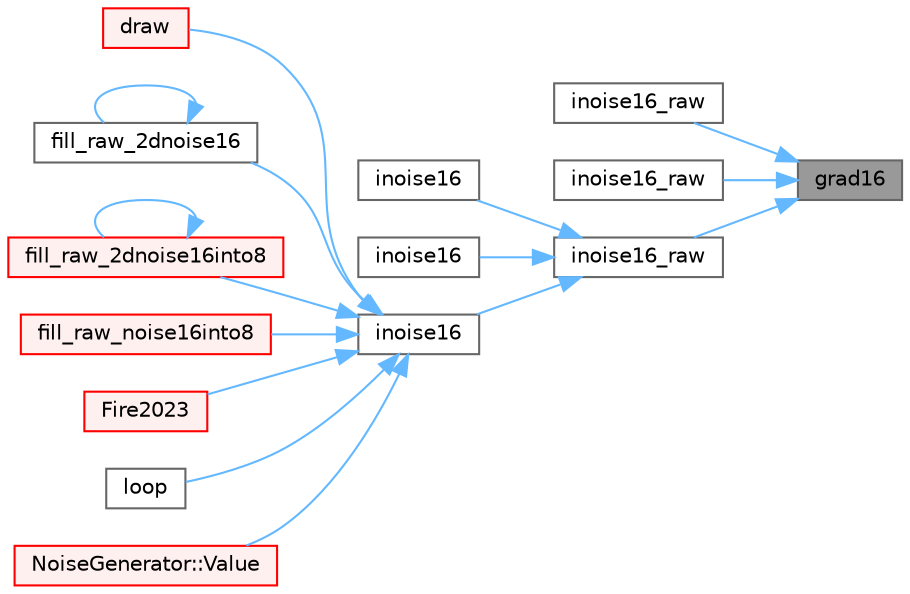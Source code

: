 digraph "grad16"
{
 // LATEX_PDF_SIZE
  bgcolor="transparent";
  edge [fontname=Helvetica,fontsize=10,labelfontname=Helvetica,labelfontsize=10];
  node [fontname=Helvetica,fontsize=10,shape=box,height=0.2,width=0.4];
  rankdir="RL";
  Node1 [id="Node000001",label="grad16",height=0.2,width=0.4,color="gray40", fillcolor="grey60", style="filled", fontcolor="black",tooltip=" "];
  Node1 -> Node2 [id="edge1_Node000001_Node000002",dir="back",color="steelblue1",style="solid",tooltip=" "];
  Node2 [id="Node000002",label="inoise16_raw",height=0.2,width=0.4,color="grey40", fillcolor="white", style="filled",URL="$d8/df9/group___noise_generation_gaee9489effd6415b16569307922fb12b9.html#gaee9489effd6415b16569307922fb12b9",tooltip="16-bit, fixed point implementation of Perlin's noise without scaling."];
  Node1 -> Node3 [id="edge2_Node000001_Node000003",dir="back",color="steelblue1",style="solid",tooltip=" "];
  Node3 [id="Node000003",label="inoise16_raw",height=0.2,width=0.4,color="grey40", fillcolor="white", style="filled",URL="$d8/df9/group___noise_generation_ga77c11f2f9fea19661e8eaa04cf9a4155.html#ga77c11f2f9fea19661e8eaa04cf9a4155",tooltip="16-bit, fixed point implementation of Perlin's noise without scaling."];
  Node1 -> Node4 [id="edge3_Node000001_Node000004",dir="back",color="steelblue1",style="solid",tooltip=" "];
  Node4 [id="Node000004",label="inoise16_raw",height=0.2,width=0.4,color="grey40", fillcolor="white", style="filled",URL="$d8/df9/group___noise_generation_ga810bdc406dcf8fd5b7add9041aa18abd.html#ga810bdc406dcf8fd5b7add9041aa18abd",tooltip="16-bit, fixed point implementation of Perlin's noise without scaling."];
  Node4 -> Node5 [id="edge4_Node000004_Node000005",dir="back",color="steelblue1",style="solid",tooltip=" "];
  Node5 [id="Node000005",label="inoise16",height=0.2,width=0.4,color="grey40", fillcolor="white", style="filled",URL="$d8/df9/group___noise_generation_ga34b2848203803e1c7a2de01d7dbcea63.html#ga34b2848203803e1c7a2de01d7dbcea63",tooltip="16-bit, fixed point implementation of Perlin's noise."];
  Node4 -> Node6 [id="edge5_Node000004_Node000006",dir="back",color="steelblue1",style="solid",tooltip=" "];
  Node6 [id="Node000006",label="inoise16",height=0.2,width=0.4,color="grey40", fillcolor="white", style="filled",URL="$d8/df9/group___noise_generation_gad5f2a2fa9858003b0d692d3700423f39.html#gad5f2a2fa9858003b0d692d3700423f39",tooltip="16-bit, fixed point implementation of Perlin's noise."];
  Node4 -> Node7 [id="edge6_Node000004_Node000007",dir="back",color="steelblue1",style="solid",tooltip=" "];
  Node7 [id="Node000007",label="inoise16",height=0.2,width=0.4,color="grey40", fillcolor="white", style="filled",URL="$d8/df9/group___noise_generation_ga94be5ce8402e6147209f94d6006e8f00.html#ga94be5ce8402e6147209f94d6006e8f00",tooltip="16-bit, fixed point implementation of Perlin's noise."];
  Node7 -> Node8 [id="edge7_Node000007_Node000008",dir="back",color="steelblue1",style="solid",tooltip=" "];
  Node8 [id="Node000008",label="draw",height=0.2,width=0.4,color="red", fillcolor="#FFF0F0", style="filled",URL="$d3/dac/_fx_noise_ring_8ino_a7a1cdb28d8d83f314435a3a1dc13f17f.html#a7a1cdb28d8d83f314435a3a1dc13f17f",tooltip=" "];
  Node7 -> Node10 [id="edge8_Node000007_Node000010",dir="back",color="steelblue1",style="solid",tooltip=" "];
  Node10 [id="Node000010",label="fill_raw_2dnoise16",height=0.2,width=0.4,color="grey40", fillcolor="white", style="filled",URL="$de/da4/group___noise_fill_ga8fdd92f7a3a96d6f131300cc79c933f6.html#ga8fdd92f7a3a96d6f131300cc79c933f6",tooltip="Fill a 2D 16-bit buffer with noise, using inoise16()"];
  Node10 -> Node10 [id="edge9_Node000010_Node000010",dir="back",color="steelblue1",style="solid",tooltip=" "];
  Node7 -> Node11 [id="edge10_Node000007_Node000011",dir="back",color="steelblue1",style="solid",tooltip=" "];
  Node11 [id="Node000011",label="fill_raw_2dnoise16into8",height=0.2,width=0.4,color="red", fillcolor="#FFF0F0", style="filled",URL="$de/da4/group___noise_fill_ga20a2ff725bc56666c206d54deb372586.html#ga20a2ff725bc56666c206d54deb372586",tooltip="Fill a 2D 8-bit buffer with noise, using inoise16()"];
  Node11 -> Node11 [id="edge11_Node000011_Node000011",dir="back",color="steelblue1",style="solid",tooltip=" "];
  Node7 -> Node15 [id="edge12_Node000007_Node000015",dir="back",color="steelblue1",style="solid",tooltip=" "];
  Node15 [id="Node000015",label="fill_raw_noise16into8",height=0.2,width=0.4,color="red", fillcolor="#FFF0F0", style="filled",URL="$de/da4/group___noise_fill_ga9db885e8cd887367fbf17e70f7d6b7fd.html#ga9db885e8cd887367fbf17e70f7d6b7fd",tooltip="Fill a 1D 8-bit buffer with noise, using inoise16()"];
  Node7 -> Node17 [id="edge13_Node000007_Node000017",dir="back",color="steelblue1",style="solid",tooltip=" "];
  Node17 [id="Node000017",label="Fire2023",height=0.2,width=0.4,color="red", fillcolor="#FFF0F0", style="filled",URL="$d8/d2c/_fire2023_8ino_abe327b12b434120ecf20ae3f46800983.html#abe327b12b434120ecf20ae3f46800983",tooltip=" "];
  Node7 -> Node19 [id="edge14_Node000007_Node000019",dir="back",color="steelblue1",style="solid",tooltip=" "];
  Node19 [id="Node000019",label="loop",height=0.2,width=0.4,color="grey40", fillcolor="white", style="filled",URL="$db/d0d/_r_g_b_w_8ino_afe461d27b9c48d5921c00d521181f12f.html#afe461d27b9c48d5921c00d521181f12f",tooltip=" "];
  Node7 -> Node20 [id="edge15_Node000007_Node000020",dir="back",color="steelblue1",style="solid",tooltip=" "];
  Node20 [id="Node000020",label="NoiseGenerator::Value",height=0.2,width=0.4,color="red", fillcolor="#FFF0F0", style="filled",URL="$da/d7a/struct_noise_generator_addecf502634007f361b656342ffd1621.html#addecf502634007f361b656342ffd1621",tooltip=" "];
}
